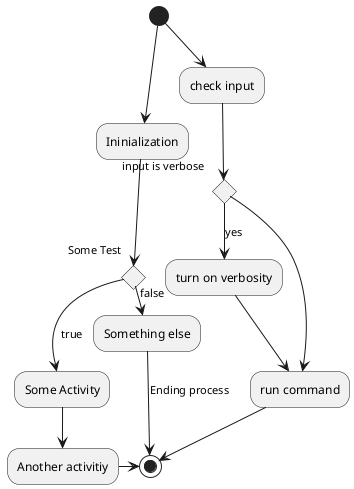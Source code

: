 @startuml
(*) --> "Ininialization"

if "Some Test" then
--> [true] "Some Activity"
--> "Another activitiy"
-right-> (*)
else
->[false] "Something else"
--> [Ending process] (*)
end if

(*) --> "check input"
if "input is verbose" then
--> [yes] "turn on verbosity"
--> "run command"
else
--> "run command"
endif
--> (*)
@enduml